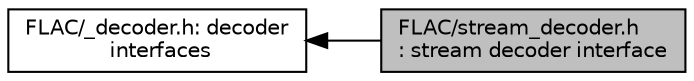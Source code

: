 digraph "FLAC/stream_decoder.h: stream decoder interface"
{
  edge [fontname="Helvetica",fontsize="10",labelfontname="Helvetica",labelfontsize="10"];
  node [fontname="Helvetica",fontsize="10",shape=record];
  rankdir=LR;
  Node0 [label="FLAC/stream_decoder.h\l: stream decoder interface",height=0.2,width=0.4,color="black", fillcolor="grey75", style="filled", fontcolor="black"];
  Node1 [label="FLAC/_decoder.h: decoder\l interfaces",height=0.2,width=0.4,color="black", fillcolor="white", style="filled",URL="$group__flac__decoder.html",tooltip="This module describes the decoder layers provided by libFLAC. "];
  Node1->Node0 [shape=plaintext, dir="back", style="solid"];
}

